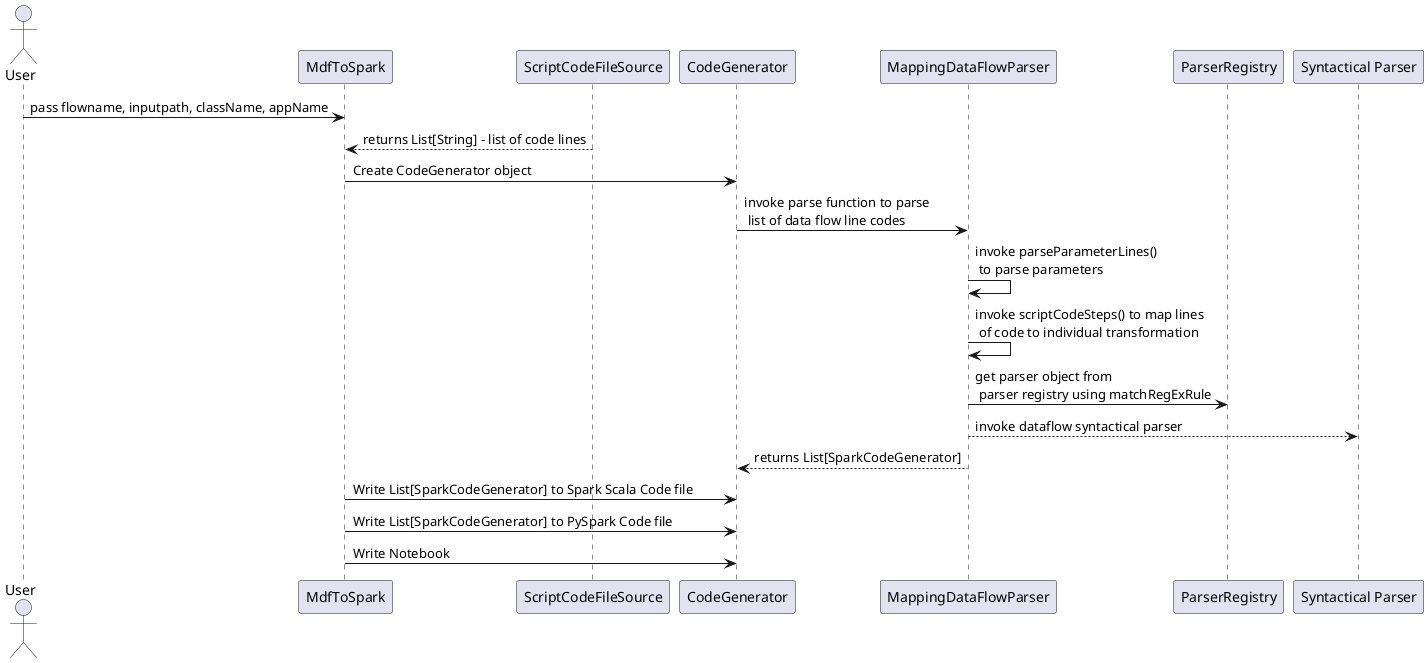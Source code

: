 @startuml
skinparam linetype polyline
skinparam linetype ortho
actor       User        as user
user -> MdfToSpark : pass flowname, inputpath, className, appName
ScriptCodeFileSource --> MdfToSpark : returns List[String] - list of code lines
MdfToSpark -> CodeGenerator : Create CodeGenerator object
CodeGenerator -> MappingDataFlowParser: invoke parse function to parse \n list of data flow line codes
MappingDataFlowParser -> MappingDataFlowParser : invoke parseParameterLines() \n to parse parameters
MappingDataFlowParser -> MappingDataFlowParser : invoke scriptCodeSteps() to map lines \n of code to individual transformation
MappingDataFlowParser -> ParserRegistry: get parser object from \n parser registry using matchRegExRule
MappingDataFlowParser --> "Syntactical Parser" : invoke dataflow syntactical parser
MappingDataFlowParser -->CodeGenerator : returns List[SparkCodeGenerator]
MdfToSpark -> CodeGenerator : Write List[SparkCodeGenerator] to Spark Scala Code file
MdfToSpark -> CodeGenerator : Write List[SparkCodeGenerator] to PySpark Code file
MdfToSpark -> CodeGenerator : Write Notebook
@enduml
